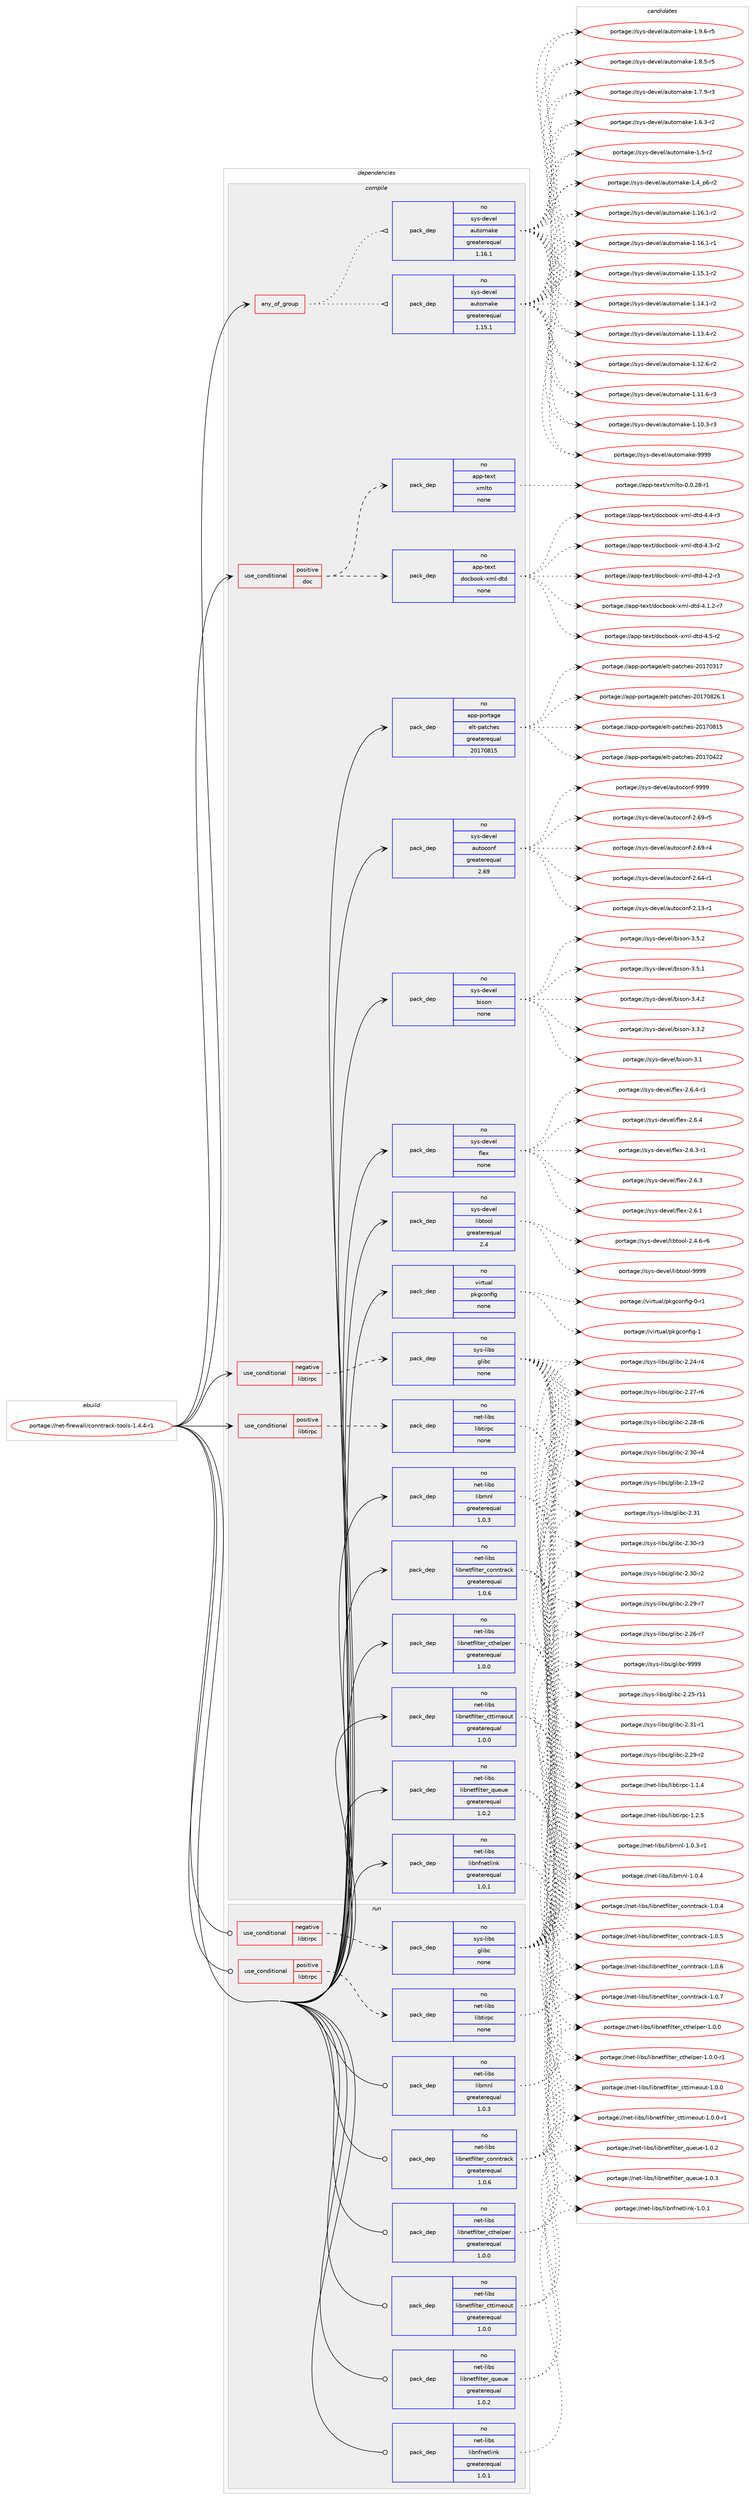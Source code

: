digraph prolog {

# *************
# Graph options
# *************

newrank=true;
concentrate=true;
compound=true;
graph [rankdir=LR,fontname=Helvetica,fontsize=10,ranksep=1.5];#, ranksep=2.5, nodesep=0.2];
edge  [arrowhead=vee];
node  [fontname=Helvetica,fontsize=10];

# **********
# The ebuild
# **********

subgraph cluster_leftcol {
color=gray;
rank=same;
label=<<i>ebuild</i>>;
id [label="portage://net-firewall/conntrack-tools-1.4.4-r1", color=red, width=4, href="../net-firewall/conntrack-tools-1.4.4-r1.svg"];
}

# ****************
# The dependencies
# ****************

subgraph cluster_midcol {
color=gray;
label=<<i>dependencies</i>>;
subgraph cluster_compile {
fillcolor="#eeeeee";
style=filled;
label=<<i>compile</i>>;
subgraph any2277 {
dependency146253 [label=<<TABLE BORDER="0" CELLBORDER="1" CELLSPACING="0" CELLPADDING="4"><TR><TD CELLPADDING="10">any_of_group</TD></TR></TABLE>>, shape=none, color=red];subgraph pack111694 {
dependency146254 [label=<<TABLE BORDER="0" CELLBORDER="1" CELLSPACING="0" CELLPADDING="4" WIDTH="220"><TR><TD ROWSPAN="6" CELLPADDING="30">pack_dep</TD></TR><TR><TD WIDTH="110">no</TD></TR><TR><TD>sys-devel</TD></TR><TR><TD>automake</TD></TR><TR><TD>greaterequal</TD></TR><TR><TD>1.16.1</TD></TR></TABLE>>, shape=none, color=blue];
}
dependency146253:e -> dependency146254:w [weight=20,style="dotted",arrowhead="oinv"];
subgraph pack111695 {
dependency146255 [label=<<TABLE BORDER="0" CELLBORDER="1" CELLSPACING="0" CELLPADDING="4" WIDTH="220"><TR><TD ROWSPAN="6" CELLPADDING="30">pack_dep</TD></TR><TR><TD WIDTH="110">no</TD></TR><TR><TD>sys-devel</TD></TR><TR><TD>automake</TD></TR><TR><TD>greaterequal</TD></TR><TR><TD>1.15.1</TD></TR></TABLE>>, shape=none, color=blue];
}
dependency146253:e -> dependency146255:w [weight=20,style="dotted",arrowhead="oinv"];
}
id:e -> dependency146253:w [weight=20,style="solid",arrowhead="vee"];
subgraph cond32130 {
dependency146256 [label=<<TABLE BORDER="0" CELLBORDER="1" CELLSPACING="0" CELLPADDING="4"><TR><TD ROWSPAN="3" CELLPADDING="10">use_conditional</TD></TR><TR><TD>negative</TD></TR><TR><TD>libtirpc</TD></TR></TABLE>>, shape=none, color=red];
subgraph pack111696 {
dependency146257 [label=<<TABLE BORDER="0" CELLBORDER="1" CELLSPACING="0" CELLPADDING="4" WIDTH="220"><TR><TD ROWSPAN="6" CELLPADDING="30">pack_dep</TD></TR><TR><TD WIDTH="110">no</TD></TR><TR><TD>sys-libs</TD></TR><TR><TD>glibc</TD></TR><TR><TD>none</TD></TR><TR><TD></TD></TR></TABLE>>, shape=none, color=blue];
}
dependency146256:e -> dependency146257:w [weight=20,style="dashed",arrowhead="vee"];
}
id:e -> dependency146256:w [weight=20,style="solid",arrowhead="vee"];
subgraph cond32131 {
dependency146258 [label=<<TABLE BORDER="0" CELLBORDER="1" CELLSPACING="0" CELLPADDING="4"><TR><TD ROWSPAN="3" CELLPADDING="10">use_conditional</TD></TR><TR><TD>positive</TD></TR><TR><TD>doc</TD></TR></TABLE>>, shape=none, color=red];
subgraph pack111697 {
dependency146259 [label=<<TABLE BORDER="0" CELLBORDER="1" CELLSPACING="0" CELLPADDING="4" WIDTH="220"><TR><TD ROWSPAN="6" CELLPADDING="30">pack_dep</TD></TR><TR><TD WIDTH="110">no</TD></TR><TR><TD>app-text</TD></TR><TR><TD>docbook-xml-dtd</TD></TR><TR><TD>none</TD></TR><TR><TD></TD></TR></TABLE>>, shape=none, color=blue];
}
dependency146258:e -> dependency146259:w [weight=20,style="dashed",arrowhead="vee"];
subgraph pack111698 {
dependency146260 [label=<<TABLE BORDER="0" CELLBORDER="1" CELLSPACING="0" CELLPADDING="4" WIDTH="220"><TR><TD ROWSPAN="6" CELLPADDING="30">pack_dep</TD></TR><TR><TD WIDTH="110">no</TD></TR><TR><TD>app-text</TD></TR><TR><TD>xmlto</TD></TR><TR><TD>none</TD></TR><TR><TD></TD></TR></TABLE>>, shape=none, color=blue];
}
dependency146258:e -> dependency146260:w [weight=20,style="dashed",arrowhead="vee"];
}
id:e -> dependency146258:w [weight=20,style="solid",arrowhead="vee"];
subgraph cond32132 {
dependency146261 [label=<<TABLE BORDER="0" CELLBORDER="1" CELLSPACING="0" CELLPADDING="4"><TR><TD ROWSPAN="3" CELLPADDING="10">use_conditional</TD></TR><TR><TD>positive</TD></TR><TR><TD>libtirpc</TD></TR></TABLE>>, shape=none, color=red];
subgraph pack111699 {
dependency146262 [label=<<TABLE BORDER="0" CELLBORDER="1" CELLSPACING="0" CELLPADDING="4" WIDTH="220"><TR><TD ROWSPAN="6" CELLPADDING="30">pack_dep</TD></TR><TR><TD WIDTH="110">no</TD></TR><TR><TD>net-libs</TD></TR><TR><TD>libtirpc</TD></TR><TR><TD>none</TD></TR><TR><TD></TD></TR></TABLE>>, shape=none, color=blue];
}
dependency146261:e -> dependency146262:w [weight=20,style="dashed",arrowhead="vee"];
}
id:e -> dependency146261:w [weight=20,style="solid",arrowhead="vee"];
subgraph pack111700 {
dependency146263 [label=<<TABLE BORDER="0" CELLBORDER="1" CELLSPACING="0" CELLPADDING="4" WIDTH="220"><TR><TD ROWSPAN="6" CELLPADDING="30">pack_dep</TD></TR><TR><TD WIDTH="110">no</TD></TR><TR><TD>app-portage</TD></TR><TR><TD>elt-patches</TD></TR><TR><TD>greaterequal</TD></TR><TR><TD>20170815</TD></TR></TABLE>>, shape=none, color=blue];
}
id:e -> dependency146263:w [weight=20,style="solid",arrowhead="vee"];
subgraph pack111701 {
dependency146264 [label=<<TABLE BORDER="0" CELLBORDER="1" CELLSPACING="0" CELLPADDING="4" WIDTH="220"><TR><TD ROWSPAN="6" CELLPADDING="30">pack_dep</TD></TR><TR><TD WIDTH="110">no</TD></TR><TR><TD>net-libs</TD></TR><TR><TD>libmnl</TD></TR><TR><TD>greaterequal</TD></TR><TR><TD>1.0.3</TD></TR></TABLE>>, shape=none, color=blue];
}
id:e -> dependency146264:w [weight=20,style="solid",arrowhead="vee"];
subgraph pack111702 {
dependency146265 [label=<<TABLE BORDER="0" CELLBORDER="1" CELLSPACING="0" CELLPADDING="4" WIDTH="220"><TR><TD ROWSPAN="6" CELLPADDING="30">pack_dep</TD></TR><TR><TD WIDTH="110">no</TD></TR><TR><TD>net-libs</TD></TR><TR><TD>libnetfilter_conntrack</TD></TR><TR><TD>greaterequal</TD></TR><TR><TD>1.0.6</TD></TR></TABLE>>, shape=none, color=blue];
}
id:e -> dependency146265:w [weight=20,style="solid",arrowhead="vee"];
subgraph pack111703 {
dependency146266 [label=<<TABLE BORDER="0" CELLBORDER="1" CELLSPACING="0" CELLPADDING="4" WIDTH="220"><TR><TD ROWSPAN="6" CELLPADDING="30">pack_dep</TD></TR><TR><TD WIDTH="110">no</TD></TR><TR><TD>net-libs</TD></TR><TR><TD>libnetfilter_cthelper</TD></TR><TR><TD>greaterequal</TD></TR><TR><TD>1.0.0</TD></TR></TABLE>>, shape=none, color=blue];
}
id:e -> dependency146266:w [weight=20,style="solid",arrowhead="vee"];
subgraph pack111704 {
dependency146267 [label=<<TABLE BORDER="0" CELLBORDER="1" CELLSPACING="0" CELLPADDING="4" WIDTH="220"><TR><TD ROWSPAN="6" CELLPADDING="30">pack_dep</TD></TR><TR><TD WIDTH="110">no</TD></TR><TR><TD>net-libs</TD></TR><TR><TD>libnetfilter_cttimeout</TD></TR><TR><TD>greaterequal</TD></TR><TR><TD>1.0.0</TD></TR></TABLE>>, shape=none, color=blue];
}
id:e -> dependency146267:w [weight=20,style="solid",arrowhead="vee"];
subgraph pack111705 {
dependency146268 [label=<<TABLE BORDER="0" CELLBORDER="1" CELLSPACING="0" CELLPADDING="4" WIDTH="220"><TR><TD ROWSPAN="6" CELLPADDING="30">pack_dep</TD></TR><TR><TD WIDTH="110">no</TD></TR><TR><TD>net-libs</TD></TR><TR><TD>libnetfilter_queue</TD></TR><TR><TD>greaterequal</TD></TR><TR><TD>1.0.2</TD></TR></TABLE>>, shape=none, color=blue];
}
id:e -> dependency146268:w [weight=20,style="solid",arrowhead="vee"];
subgraph pack111706 {
dependency146269 [label=<<TABLE BORDER="0" CELLBORDER="1" CELLSPACING="0" CELLPADDING="4" WIDTH="220"><TR><TD ROWSPAN="6" CELLPADDING="30">pack_dep</TD></TR><TR><TD WIDTH="110">no</TD></TR><TR><TD>net-libs</TD></TR><TR><TD>libnfnetlink</TD></TR><TR><TD>greaterequal</TD></TR><TR><TD>1.0.1</TD></TR></TABLE>>, shape=none, color=blue];
}
id:e -> dependency146269:w [weight=20,style="solid",arrowhead="vee"];
subgraph pack111707 {
dependency146270 [label=<<TABLE BORDER="0" CELLBORDER="1" CELLSPACING="0" CELLPADDING="4" WIDTH="220"><TR><TD ROWSPAN="6" CELLPADDING="30">pack_dep</TD></TR><TR><TD WIDTH="110">no</TD></TR><TR><TD>sys-devel</TD></TR><TR><TD>autoconf</TD></TR><TR><TD>greaterequal</TD></TR><TR><TD>2.69</TD></TR></TABLE>>, shape=none, color=blue];
}
id:e -> dependency146270:w [weight=20,style="solid",arrowhead="vee"];
subgraph pack111708 {
dependency146271 [label=<<TABLE BORDER="0" CELLBORDER="1" CELLSPACING="0" CELLPADDING="4" WIDTH="220"><TR><TD ROWSPAN="6" CELLPADDING="30">pack_dep</TD></TR><TR><TD WIDTH="110">no</TD></TR><TR><TD>sys-devel</TD></TR><TR><TD>bison</TD></TR><TR><TD>none</TD></TR><TR><TD></TD></TR></TABLE>>, shape=none, color=blue];
}
id:e -> dependency146271:w [weight=20,style="solid",arrowhead="vee"];
subgraph pack111709 {
dependency146272 [label=<<TABLE BORDER="0" CELLBORDER="1" CELLSPACING="0" CELLPADDING="4" WIDTH="220"><TR><TD ROWSPAN="6" CELLPADDING="30">pack_dep</TD></TR><TR><TD WIDTH="110">no</TD></TR><TR><TD>sys-devel</TD></TR><TR><TD>flex</TD></TR><TR><TD>none</TD></TR><TR><TD></TD></TR></TABLE>>, shape=none, color=blue];
}
id:e -> dependency146272:w [weight=20,style="solid",arrowhead="vee"];
subgraph pack111710 {
dependency146273 [label=<<TABLE BORDER="0" CELLBORDER="1" CELLSPACING="0" CELLPADDING="4" WIDTH="220"><TR><TD ROWSPAN="6" CELLPADDING="30">pack_dep</TD></TR><TR><TD WIDTH="110">no</TD></TR><TR><TD>sys-devel</TD></TR><TR><TD>libtool</TD></TR><TR><TD>greaterequal</TD></TR><TR><TD>2.4</TD></TR></TABLE>>, shape=none, color=blue];
}
id:e -> dependency146273:w [weight=20,style="solid",arrowhead="vee"];
subgraph pack111711 {
dependency146274 [label=<<TABLE BORDER="0" CELLBORDER="1" CELLSPACING="0" CELLPADDING="4" WIDTH="220"><TR><TD ROWSPAN="6" CELLPADDING="30">pack_dep</TD></TR><TR><TD WIDTH="110">no</TD></TR><TR><TD>virtual</TD></TR><TR><TD>pkgconfig</TD></TR><TR><TD>none</TD></TR><TR><TD></TD></TR></TABLE>>, shape=none, color=blue];
}
id:e -> dependency146274:w [weight=20,style="solid",arrowhead="vee"];
}
subgraph cluster_compileandrun {
fillcolor="#eeeeee";
style=filled;
label=<<i>compile and run</i>>;
}
subgraph cluster_run {
fillcolor="#eeeeee";
style=filled;
label=<<i>run</i>>;
subgraph cond32133 {
dependency146275 [label=<<TABLE BORDER="0" CELLBORDER="1" CELLSPACING="0" CELLPADDING="4"><TR><TD ROWSPAN="3" CELLPADDING="10">use_conditional</TD></TR><TR><TD>negative</TD></TR><TR><TD>libtirpc</TD></TR></TABLE>>, shape=none, color=red];
subgraph pack111712 {
dependency146276 [label=<<TABLE BORDER="0" CELLBORDER="1" CELLSPACING="0" CELLPADDING="4" WIDTH="220"><TR><TD ROWSPAN="6" CELLPADDING="30">pack_dep</TD></TR><TR><TD WIDTH="110">no</TD></TR><TR><TD>sys-libs</TD></TR><TR><TD>glibc</TD></TR><TR><TD>none</TD></TR><TR><TD></TD></TR></TABLE>>, shape=none, color=blue];
}
dependency146275:e -> dependency146276:w [weight=20,style="dashed",arrowhead="vee"];
}
id:e -> dependency146275:w [weight=20,style="solid",arrowhead="odot"];
subgraph cond32134 {
dependency146277 [label=<<TABLE BORDER="0" CELLBORDER="1" CELLSPACING="0" CELLPADDING="4"><TR><TD ROWSPAN="3" CELLPADDING="10">use_conditional</TD></TR><TR><TD>positive</TD></TR><TR><TD>libtirpc</TD></TR></TABLE>>, shape=none, color=red];
subgraph pack111713 {
dependency146278 [label=<<TABLE BORDER="0" CELLBORDER="1" CELLSPACING="0" CELLPADDING="4" WIDTH="220"><TR><TD ROWSPAN="6" CELLPADDING="30">pack_dep</TD></TR><TR><TD WIDTH="110">no</TD></TR><TR><TD>net-libs</TD></TR><TR><TD>libtirpc</TD></TR><TR><TD>none</TD></TR><TR><TD></TD></TR></TABLE>>, shape=none, color=blue];
}
dependency146277:e -> dependency146278:w [weight=20,style="dashed",arrowhead="vee"];
}
id:e -> dependency146277:w [weight=20,style="solid",arrowhead="odot"];
subgraph pack111714 {
dependency146279 [label=<<TABLE BORDER="0" CELLBORDER="1" CELLSPACING="0" CELLPADDING="4" WIDTH="220"><TR><TD ROWSPAN="6" CELLPADDING="30">pack_dep</TD></TR><TR><TD WIDTH="110">no</TD></TR><TR><TD>net-libs</TD></TR><TR><TD>libmnl</TD></TR><TR><TD>greaterequal</TD></TR><TR><TD>1.0.3</TD></TR></TABLE>>, shape=none, color=blue];
}
id:e -> dependency146279:w [weight=20,style="solid",arrowhead="odot"];
subgraph pack111715 {
dependency146280 [label=<<TABLE BORDER="0" CELLBORDER="1" CELLSPACING="0" CELLPADDING="4" WIDTH="220"><TR><TD ROWSPAN="6" CELLPADDING="30">pack_dep</TD></TR><TR><TD WIDTH="110">no</TD></TR><TR><TD>net-libs</TD></TR><TR><TD>libnetfilter_conntrack</TD></TR><TR><TD>greaterequal</TD></TR><TR><TD>1.0.6</TD></TR></TABLE>>, shape=none, color=blue];
}
id:e -> dependency146280:w [weight=20,style="solid",arrowhead="odot"];
subgraph pack111716 {
dependency146281 [label=<<TABLE BORDER="0" CELLBORDER="1" CELLSPACING="0" CELLPADDING="4" WIDTH="220"><TR><TD ROWSPAN="6" CELLPADDING="30">pack_dep</TD></TR><TR><TD WIDTH="110">no</TD></TR><TR><TD>net-libs</TD></TR><TR><TD>libnetfilter_cthelper</TD></TR><TR><TD>greaterequal</TD></TR><TR><TD>1.0.0</TD></TR></TABLE>>, shape=none, color=blue];
}
id:e -> dependency146281:w [weight=20,style="solid",arrowhead="odot"];
subgraph pack111717 {
dependency146282 [label=<<TABLE BORDER="0" CELLBORDER="1" CELLSPACING="0" CELLPADDING="4" WIDTH="220"><TR><TD ROWSPAN="6" CELLPADDING="30">pack_dep</TD></TR><TR><TD WIDTH="110">no</TD></TR><TR><TD>net-libs</TD></TR><TR><TD>libnetfilter_cttimeout</TD></TR><TR><TD>greaterequal</TD></TR><TR><TD>1.0.0</TD></TR></TABLE>>, shape=none, color=blue];
}
id:e -> dependency146282:w [weight=20,style="solid",arrowhead="odot"];
subgraph pack111718 {
dependency146283 [label=<<TABLE BORDER="0" CELLBORDER="1" CELLSPACING="0" CELLPADDING="4" WIDTH="220"><TR><TD ROWSPAN="6" CELLPADDING="30">pack_dep</TD></TR><TR><TD WIDTH="110">no</TD></TR><TR><TD>net-libs</TD></TR><TR><TD>libnetfilter_queue</TD></TR><TR><TD>greaterequal</TD></TR><TR><TD>1.0.2</TD></TR></TABLE>>, shape=none, color=blue];
}
id:e -> dependency146283:w [weight=20,style="solid",arrowhead="odot"];
subgraph pack111719 {
dependency146284 [label=<<TABLE BORDER="0" CELLBORDER="1" CELLSPACING="0" CELLPADDING="4" WIDTH="220"><TR><TD ROWSPAN="6" CELLPADDING="30">pack_dep</TD></TR><TR><TD WIDTH="110">no</TD></TR><TR><TD>net-libs</TD></TR><TR><TD>libnfnetlink</TD></TR><TR><TD>greaterequal</TD></TR><TR><TD>1.0.1</TD></TR></TABLE>>, shape=none, color=blue];
}
id:e -> dependency146284:w [weight=20,style="solid",arrowhead="odot"];
}
}

# **************
# The candidates
# **************

subgraph cluster_choices {
rank=same;
color=gray;
label=<<i>candidates</i>>;

subgraph choice111694 {
color=black;
nodesep=1;
choice115121115451001011181011084797117116111109971071014557575757 [label="portage://sys-devel/automake-9999", color=red, width=4,href="../sys-devel/automake-9999.svg"];
choice115121115451001011181011084797117116111109971071014549465746544511453 [label="portage://sys-devel/automake-1.9.6-r5", color=red, width=4,href="../sys-devel/automake-1.9.6-r5.svg"];
choice115121115451001011181011084797117116111109971071014549465646534511453 [label="portage://sys-devel/automake-1.8.5-r5", color=red, width=4,href="../sys-devel/automake-1.8.5-r5.svg"];
choice115121115451001011181011084797117116111109971071014549465546574511451 [label="portage://sys-devel/automake-1.7.9-r3", color=red, width=4,href="../sys-devel/automake-1.7.9-r3.svg"];
choice115121115451001011181011084797117116111109971071014549465446514511450 [label="portage://sys-devel/automake-1.6.3-r2", color=red, width=4,href="../sys-devel/automake-1.6.3-r2.svg"];
choice11512111545100101118101108479711711611110997107101454946534511450 [label="portage://sys-devel/automake-1.5-r2", color=red, width=4,href="../sys-devel/automake-1.5-r2.svg"];
choice115121115451001011181011084797117116111109971071014549465295112544511450 [label="portage://sys-devel/automake-1.4_p6-r2", color=red, width=4,href="../sys-devel/automake-1.4_p6-r2.svg"];
choice11512111545100101118101108479711711611110997107101454946495446494511450 [label="portage://sys-devel/automake-1.16.1-r2", color=red, width=4,href="../sys-devel/automake-1.16.1-r2.svg"];
choice11512111545100101118101108479711711611110997107101454946495446494511449 [label="portage://sys-devel/automake-1.16.1-r1", color=red, width=4,href="../sys-devel/automake-1.16.1-r1.svg"];
choice11512111545100101118101108479711711611110997107101454946495346494511450 [label="portage://sys-devel/automake-1.15.1-r2", color=red, width=4,href="../sys-devel/automake-1.15.1-r2.svg"];
choice11512111545100101118101108479711711611110997107101454946495246494511450 [label="portage://sys-devel/automake-1.14.1-r2", color=red, width=4,href="../sys-devel/automake-1.14.1-r2.svg"];
choice11512111545100101118101108479711711611110997107101454946495146524511450 [label="portage://sys-devel/automake-1.13.4-r2", color=red, width=4,href="../sys-devel/automake-1.13.4-r2.svg"];
choice11512111545100101118101108479711711611110997107101454946495046544511450 [label="portage://sys-devel/automake-1.12.6-r2", color=red, width=4,href="../sys-devel/automake-1.12.6-r2.svg"];
choice11512111545100101118101108479711711611110997107101454946494946544511451 [label="portage://sys-devel/automake-1.11.6-r3", color=red, width=4,href="../sys-devel/automake-1.11.6-r3.svg"];
choice11512111545100101118101108479711711611110997107101454946494846514511451 [label="portage://sys-devel/automake-1.10.3-r3", color=red, width=4,href="../sys-devel/automake-1.10.3-r3.svg"];
dependency146254:e -> choice115121115451001011181011084797117116111109971071014557575757:w [style=dotted,weight="100"];
dependency146254:e -> choice115121115451001011181011084797117116111109971071014549465746544511453:w [style=dotted,weight="100"];
dependency146254:e -> choice115121115451001011181011084797117116111109971071014549465646534511453:w [style=dotted,weight="100"];
dependency146254:e -> choice115121115451001011181011084797117116111109971071014549465546574511451:w [style=dotted,weight="100"];
dependency146254:e -> choice115121115451001011181011084797117116111109971071014549465446514511450:w [style=dotted,weight="100"];
dependency146254:e -> choice11512111545100101118101108479711711611110997107101454946534511450:w [style=dotted,weight="100"];
dependency146254:e -> choice115121115451001011181011084797117116111109971071014549465295112544511450:w [style=dotted,weight="100"];
dependency146254:e -> choice11512111545100101118101108479711711611110997107101454946495446494511450:w [style=dotted,weight="100"];
dependency146254:e -> choice11512111545100101118101108479711711611110997107101454946495446494511449:w [style=dotted,weight="100"];
dependency146254:e -> choice11512111545100101118101108479711711611110997107101454946495346494511450:w [style=dotted,weight="100"];
dependency146254:e -> choice11512111545100101118101108479711711611110997107101454946495246494511450:w [style=dotted,weight="100"];
dependency146254:e -> choice11512111545100101118101108479711711611110997107101454946495146524511450:w [style=dotted,weight="100"];
dependency146254:e -> choice11512111545100101118101108479711711611110997107101454946495046544511450:w [style=dotted,weight="100"];
dependency146254:e -> choice11512111545100101118101108479711711611110997107101454946494946544511451:w [style=dotted,weight="100"];
dependency146254:e -> choice11512111545100101118101108479711711611110997107101454946494846514511451:w [style=dotted,weight="100"];
}
subgraph choice111695 {
color=black;
nodesep=1;
choice115121115451001011181011084797117116111109971071014557575757 [label="portage://sys-devel/automake-9999", color=red, width=4,href="../sys-devel/automake-9999.svg"];
choice115121115451001011181011084797117116111109971071014549465746544511453 [label="portage://sys-devel/automake-1.9.6-r5", color=red, width=4,href="../sys-devel/automake-1.9.6-r5.svg"];
choice115121115451001011181011084797117116111109971071014549465646534511453 [label="portage://sys-devel/automake-1.8.5-r5", color=red, width=4,href="../sys-devel/automake-1.8.5-r5.svg"];
choice115121115451001011181011084797117116111109971071014549465546574511451 [label="portage://sys-devel/automake-1.7.9-r3", color=red, width=4,href="../sys-devel/automake-1.7.9-r3.svg"];
choice115121115451001011181011084797117116111109971071014549465446514511450 [label="portage://sys-devel/automake-1.6.3-r2", color=red, width=4,href="../sys-devel/automake-1.6.3-r2.svg"];
choice11512111545100101118101108479711711611110997107101454946534511450 [label="portage://sys-devel/automake-1.5-r2", color=red, width=4,href="../sys-devel/automake-1.5-r2.svg"];
choice115121115451001011181011084797117116111109971071014549465295112544511450 [label="portage://sys-devel/automake-1.4_p6-r2", color=red, width=4,href="../sys-devel/automake-1.4_p6-r2.svg"];
choice11512111545100101118101108479711711611110997107101454946495446494511450 [label="portage://sys-devel/automake-1.16.1-r2", color=red, width=4,href="../sys-devel/automake-1.16.1-r2.svg"];
choice11512111545100101118101108479711711611110997107101454946495446494511449 [label="portage://sys-devel/automake-1.16.1-r1", color=red, width=4,href="../sys-devel/automake-1.16.1-r1.svg"];
choice11512111545100101118101108479711711611110997107101454946495346494511450 [label="portage://sys-devel/automake-1.15.1-r2", color=red, width=4,href="../sys-devel/automake-1.15.1-r2.svg"];
choice11512111545100101118101108479711711611110997107101454946495246494511450 [label="portage://sys-devel/automake-1.14.1-r2", color=red, width=4,href="../sys-devel/automake-1.14.1-r2.svg"];
choice11512111545100101118101108479711711611110997107101454946495146524511450 [label="portage://sys-devel/automake-1.13.4-r2", color=red, width=4,href="../sys-devel/automake-1.13.4-r2.svg"];
choice11512111545100101118101108479711711611110997107101454946495046544511450 [label="portage://sys-devel/automake-1.12.6-r2", color=red, width=4,href="../sys-devel/automake-1.12.6-r2.svg"];
choice11512111545100101118101108479711711611110997107101454946494946544511451 [label="portage://sys-devel/automake-1.11.6-r3", color=red, width=4,href="../sys-devel/automake-1.11.6-r3.svg"];
choice11512111545100101118101108479711711611110997107101454946494846514511451 [label="portage://sys-devel/automake-1.10.3-r3", color=red, width=4,href="../sys-devel/automake-1.10.3-r3.svg"];
dependency146255:e -> choice115121115451001011181011084797117116111109971071014557575757:w [style=dotted,weight="100"];
dependency146255:e -> choice115121115451001011181011084797117116111109971071014549465746544511453:w [style=dotted,weight="100"];
dependency146255:e -> choice115121115451001011181011084797117116111109971071014549465646534511453:w [style=dotted,weight="100"];
dependency146255:e -> choice115121115451001011181011084797117116111109971071014549465546574511451:w [style=dotted,weight="100"];
dependency146255:e -> choice115121115451001011181011084797117116111109971071014549465446514511450:w [style=dotted,weight="100"];
dependency146255:e -> choice11512111545100101118101108479711711611110997107101454946534511450:w [style=dotted,weight="100"];
dependency146255:e -> choice115121115451001011181011084797117116111109971071014549465295112544511450:w [style=dotted,weight="100"];
dependency146255:e -> choice11512111545100101118101108479711711611110997107101454946495446494511450:w [style=dotted,weight="100"];
dependency146255:e -> choice11512111545100101118101108479711711611110997107101454946495446494511449:w [style=dotted,weight="100"];
dependency146255:e -> choice11512111545100101118101108479711711611110997107101454946495346494511450:w [style=dotted,weight="100"];
dependency146255:e -> choice11512111545100101118101108479711711611110997107101454946495246494511450:w [style=dotted,weight="100"];
dependency146255:e -> choice11512111545100101118101108479711711611110997107101454946495146524511450:w [style=dotted,weight="100"];
dependency146255:e -> choice11512111545100101118101108479711711611110997107101454946495046544511450:w [style=dotted,weight="100"];
dependency146255:e -> choice11512111545100101118101108479711711611110997107101454946494946544511451:w [style=dotted,weight="100"];
dependency146255:e -> choice11512111545100101118101108479711711611110997107101454946494846514511451:w [style=dotted,weight="100"];
}
subgraph choice111696 {
color=black;
nodesep=1;
choice11512111545108105981154710310810598994557575757 [label="portage://sys-libs/glibc-9999", color=red, width=4,href="../sys-libs/glibc-9999.svg"];
choice115121115451081059811547103108105989945504651494511449 [label="portage://sys-libs/glibc-2.31-r1", color=red, width=4,href="../sys-libs/glibc-2.31-r1.svg"];
choice11512111545108105981154710310810598994550465149 [label="portage://sys-libs/glibc-2.31", color=red, width=4,href="../sys-libs/glibc-2.31.svg"];
choice115121115451081059811547103108105989945504651484511452 [label="portage://sys-libs/glibc-2.30-r4", color=red, width=4,href="../sys-libs/glibc-2.30-r4.svg"];
choice115121115451081059811547103108105989945504651484511451 [label="portage://sys-libs/glibc-2.30-r3", color=red, width=4,href="../sys-libs/glibc-2.30-r3.svg"];
choice115121115451081059811547103108105989945504651484511450 [label="portage://sys-libs/glibc-2.30-r2", color=red, width=4,href="../sys-libs/glibc-2.30-r2.svg"];
choice115121115451081059811547103108105989945504650574511455 [label="portage://sys-libs/glibc-2.29-r7", color=red, width=4,href="../sys-libs/glibc-2.29-r7.svg"];
choice115121115451081059811547103108105989945504650574511450 [label="portage://sys-libs/glibc-2.29-r2", color=red, width=4,href="../sys-libs/glibc-2.29-r2.svg"];
choice115121115451081059811547103108105989945504650564511454 [label="portage://sys-libs/glibc-2.28-r6", color=red, width=4,href="../sys-libs/glibc-2.28-r6.svg"];
choice115121115451081059811547103108105989945504650554511454 [label="portage://sys-libs/glibc-2.27-r6", color=red, width=4,href="../sys-libs/glibc-2.27-r6.svg"];
choice115121115451081059811547103108105989945504650544511455 [label="portage://sys-libs/glibc-2.26-r7", color=red, width=4,href="../sys-libs/glibc-2.26-r7.svg"];
choice11512111545108105981154710310810598994550465053451144949 [label="portage://sys-libs/glibc-2.25-r11", color=red, width=4,href="../sys-libs/glibc-2.25-r11.svg"];
choice115121115451081059811547103108105989945504650524511452 [label="portage://sys-libs/glibc-2.24-r4", color=red, width=4,href="../sys-libs/glibc-2.24-r4.svg"];
choice115121115451081059811547103108105989945504649574511450 [label="portage://sys-libs/glibc-2.19-r2", color=red, width=4,href="../sys-libs/glibc-2.19-r2.svg"];
dependency146257:e -> choice11512111545108105981154710310810598994557575757:w [style=dotted,weight="100"];
dependency146257:e -> choice115121115451081059811547103108105989945504651494511449:w [style=dotted,weight="100"];
dependency146257:e -> choice11512111545108105981154710310810598994550465149:w [style=dotted,weight="100"];
dependency146257:e -> choice115121115451081059811547103108105989945504651484511452:w [style=dotted,weight="100"];
dependency146257:e -> choice115121115451081059811547103108105989945504651484511451:w [style=dotted,weight="100"];
dependency146257:e -> choice115121115451081059811547103108105989945504651484511450:w [style=dotted,weight="100"];
dependency146257:e -> choice115121115451081059811547103108105989945504650574511455:w [style=dotted,weight="100"];
dependency146257:e -> choice115121115451081059811547103108105989945504650574511450:w [style=dotted,weight="100"];
dependency146257:e -> choice115121115451081059811547103108105989945504650564511454:w [style=dotted,weight="100"];
dependency146257:e -> choice115121115451081059811547103108105989945504650554511454:w [style=dotted,weight="100"];
dependency146257:e -> choice115121115451081059811547103108105989945504650544511455:w [style=dotted,weight="100"];
dependency146257:e -> choice11512111545108105981154710310810598994550465053451144949:w [style=dotted,weight="100"];
dependency146257:e -> choice115121115451081059811547103108105989945504650524511452:w [style=dotted,weight="100"];
dependency146257:e -> choice115121115451081059811547103108105989945504649574511450:w [style=dotted,weight="100"];
}
subgraph choice111697 {
color=black;
nodesep=1;
choice97112112451161011201164710011199981111111074512010910845100116100455246534511450 [label="portage://app-text/docbook-xml-dtd-4.5-r2", color=red, width=4,href="../app-text/docbook-xml-dtd-4.5-r2.svg"];
choice97112112451161011201164710011199981111111074512010910845100116100455246524511451 [label="portage://app-text/docbook-xml-dtd-4.4-r3", color=red, width=4,href="../app-text/docbook-xml-dtd-4.4-r3.svg"];
choice97112112451161011201164710011199981111111074512010910845100116100455246514511450 [label="portage://app-text/docbook-xml-dtd-4.3-r2", color=red, width=4,href="../app-text/docbook-xml-dtd-4.3-r2.svg"];
choice97112112451161011201164710011199981111111074512010910845100116100455246504511451 [label="portage://app-text/docbook-xml-dtd-4.2-r3", color=red, width=4,href="../app-text/docbook-xml-dtd-4.2-r3.svg"];
choice971121124511610112011647100111999811111110745120109108451001161004552464946504511455 [label="portage://app-text/docbook-xml-dtd-4.1.2-r7", color=red, width=4,href="../app-text/docbook-xml-dtd-4.1.2-r7.svg"];
dependency146259:e -> choice97112112451161011201164710011199981111111074512010910845100116100455246534511450:w [style=dotted,weight="100"];
dependency146259:e -> choice97112112451161011201164710011199981111111074512010910845100116100455246524511451:w [style=dotted,weight="100"];
dependency146259:e -> choice97112112451161011201164710011199981111111074512010910845100116100455246514511450:w [style=dotted,weight="100"];
dependency146259:e -> choice97112112451161011201164710011199981111111074512010910845100116100455246504511451:w [style=dotted,weight="100"];
dependency146259:e -> choice971121124511610112011647100111999811111110745120109108451001161004552464946504511455:w [style=dotted,weight="100"];
}
subgraph choice111698 {
color=black;
nodesep=1;
choice971121124511610112011647120109108116111454846484650564511449 [label="portage://app-text/xmlto-0.0.28-r1", color=red, width=4,href="../app-text/xmlto-0.0.28-r1.svg"];
dependency146260:e -> choice971121124511610112011647120109108116111454846484650564511449:w [style=dotted,weight="100"];
}
subgraph choice111699 {
color=black;
nodesep=1;
choice1101011164510810598115471081059811610511411299454946504653 [label="portage://net-libs/libtirpc-1.2.5", color=red, width=4,href="../net-libs/libtirpc-1.2.5.svg"];
choice1101011164510810598115471081059811610511411299454946494652 [label="portage://net-libs/libtirpc-1.1.4", color=red, width=4,href="../net-libs/libtirpc-1.1.4.svg"];
dependency146262:e -> choice1101011164510810598115471081059811610511411299454946504653:w [style=dotted,weight="100"];
dependency146262:e -> choice1101011164510810598115471081059811610511411299454946494652:w [style=dotted,weight="100"];
}
subgraph choice111700 {
color=black;
nodesep=1;
choice971121124511211111411697103101471011081164511297116991041011154550484955485650544649 [label="portage://app-portage/elt-patches-20170826.1", color=red, width=4,href="../app-portage/elt-patches-20170826.1.svg"];
choice97112112451121111141169710310147101108116451129711699104101115455048495548564953 [label="portage://app-portage/elt-patches-20170815", color=red, width=4,href="../app-portage/elt-patches-20170815.svg"];
choice97112112451121111141169710310147101108116451129711699104101115455048495548525050 [label="portage://app-portage/elt-patches-20170422", color=red, width=4,href="../app-portage/elt-patches-20170422.svg"];
choice97112112451121111141169710310147101108116451129711699104101115455048495548514955 [label="portage://app-portage/elt-patches-20170317", color=red, width=4,href="../app-portage/elt-patches-20170317.svg"];
dependency146263:e -> choice971121124511211111411697103101471011081164511297116991041011154550484955485650544649:w [style=dotted,weight="100"];
dependency146263:e -> choice97112112451121111141169710310147101108116451129711699104101115455048495548564953:w [style=dotted,weight="100"];
dependency146263:e -> choice97112112451121111141169710310147101108116451129711699104101115455048495548525050:w [style=dotted,weight="100"];
dependency146263:e -> choice97112112451121111141169710310147101108116451129711699104101115455048495548514955:w [style=dotted,weight="100"];
}
subgraph choice111701 {
color=black;
nodesep=1;
choice11010111645108105981154710810598109110108454946484652 [label="portage://net-libs/libmnl-1.0.4", color=red, width=4,href="../net-libs/libmnl-1.0.4.svg"];
choice110101116451081059811547108105981091101084549464846514511449 [label="portage://net-libs/libmnl-1.0.3-r1", color=red, width=4,href="../net-libs/libmnl-1.0.3-r1.svg"];
dependency146264:e -> choice11010111645108105981154710810598109110108454946484652:w [style=dotted,weight="100"];
dependency146264:e -> choice110101116451081059811547108105981091101084549464846514511449:w [style=dotted,weight="100"];
}
subgraph choice111702 {
color=black;
nodesep=1;
choice1101011164510810598115471081059811010111610210510811610111495991111101101161149799107454946484655 [label="portage://net-libs/libnetfilter_conntrack-1.0.7", color=red, width=4,href="../net-libs/libnetfilter_conntrack-1.0.7.svg"];
choice1101011164510810598115471081059811010111610210510811610111495991111101101161149799107454946484654 [label="portage://net-libs/libnetfilter_conntrack-1.0.6", color=red, width=4,href="../net-libs/libnetfilter_conntrack-1.0.6.svg"];
choice1101011164510810598115471081059811010111610210510811610111495991111101101161149799107454946484653 [label="portage://net-libs/libnetfilter_conntrack-1.0.5", color=red, width=4,href="../net-libs/libnetfilter_conntrack-1.0.5.svg"];
choice1101011164510810598115471081059811010111610210510811610111495991111101101161149799107454946484652 [label="portage://net-libs/libnetfilter_conntrack-1.0.4", color=red, width=4,href="../net-libs/libnetfilter_conntrack-1.0.4.svg"];
dependency146265:e -> choice1101011164510810598115471081059811010111610210510811610111495991111101101161149799107454946484655:w [style=dotted,weight="100"];
dependency146265:e -> choice1101011164510810598115471081059811010111610210510811610111495991111101101161149799107454946484654:w [style=dotted,weight="100"];
dependency146265:e -> choice1101011164510810598115471081059811010111610210510811610111495991111101101161149799107454946484653:w [style=dotted,weight="100"];
dependency146265:e -> choice1101011164510810598115471081059811010111610210510811610111495991111101101161149799107454946484652:w [style=dotted,weight="100"];
}
subgraph choice111703 {
color=black;
nodesep=1;
choice1101011164510810598115471081059811010111610210510811610111495991161041011081121011144549464846484511449 [label="portage://net-libs/libnetfilter_cthelper-1.0.0-r1", color=red, width=4,href="../net-libs/libnetfilter_cthelper-1.0.0-r1.svg"];
choice110101116451081059811547108105981101011161021051081161011149599116104101108112101114454946484648 [label="portage://net-libs/libnetfilter_cthelper-1.0.0", color=red, width=4,href="../net-libs/libnetfilter_cthelper-1.0.0.svg"];
dependency146266:e -> choice1101011164510810598115471081059811010111610210510811610111495991161041011081121011144549464846484511449:w [style=dotted,weight="100"];
dependency146266:e -> choice110101116451081059811547108105981101011161021051081161011149599116104101108112101114454946484648:w [style=dotted,weight="100"];
}
subgraph choice111704 {
color=black;
nodesep=1;
choice1101011164510810598115471081059811010111610210510811610111495991161161051091011111171164549464846484511449 [label="portage://net-libs/libnetfilter_cttimeout-1.0.0-r1", color=red, width=4,href="../net-libs/libnetfilter_cttimeout-1.0.0-r1.svg"];
choice110101116451081059811547108105981101011161021051081161011149599116116105109101111117116454946484648 [label="portage://net-libs/libnetfilter_cttimeout-1.0.0", color=red, width=4,href="../net-libs/libnetfilter_cttimeout-1.0.0.svg"];
dependency146267:e -> choice1101011164510810598115471081059811010111610210510811610111495991161161051091011111171164549464846484511449:w [style=dotted,weight="100"];
dependency146267:e -> choice110101116451081059811547108105981101011161021051081161011149599116116105109101111117116454946484648:w [style=dotted,weight="100"];
}
subgraph choice111705 {
color=black;
nodesep=1;
choice1101011164510810598115471081059811010111610210510811610111495113117101117101454946484651 [label="portage://net-libs/libnetfilter_queue-1.0.3", color=red, width=4,href="../net-libs/libnetfilter_queue-1.0.3.svg"];
choice1101011164510810598115471081059811010111610210510811610111495113117101117101454946484650 [label="portage://net-libs/libnetfilter_queue-1.0.2", color=red, width=4,href="../net-libs/libnetfilter_queue-1.0.2.svg"];
dependency146268:e -> choice1101011164510810598115471081059811010111610210510811610111495113117101117101454946484651:w [style=dotted,weight="100"];
dependency146268:e -> choice1101011164510810598115471081059811010111610210510811610111495113117101117101454946484650:w [style=dotted,weight="100"];
}
subgraph choice111706 {
color=black;
nodesep=1;
choice11010111645108105981154710810598110102110101116108105110107454946484649 [label="portage://net-libs/libnfnetlink-1.0.1", color=red, width=4,href="../net-libs/libnfnetlink-1.0.1.svg"];
dependency146269:e -> choice11010111645108105981154710810598110102110101116108105110107454946484649:w [style=dotted,weight="100"];
}
subgraph choice111707 {
color=black;
nodesep=1;
choice115121115451001011181011084797117116111991111101024557575757 [label="portage://sys-devel/autoconf-9999", color=red, width=4,href="../sys-devel/autoconf-9999.svg"];
choice1151211154510010111810110847971171161119911111010245504654574511453 [label="portage://sys-devel/autoconf-2.69-r5", color=red, width=4,href="../sys-devel/autoconf-2.69-r5.svg"];
choice1151211154510010111810110847971171161119911111010245504654574511452 [label="portage://sys-devel/autoconf-2.69-r4", color=red, width=4,href="../sys-devel/autoconf-2.69-r4.svg"];
choice1151211154510010111810110847971171161119911111010245504654524511449 [label="portage://sys-devel/autoconf-2.64-r1", color=red, width=4,href="../sys-devel/autoconf-2.64-r1.svg"];
choice1151211154510010111810110847971171161119911111010245504649514511449 [label="portage://sys-devel/autoconf-2.13-r1", color=red, width=4,href="../sys-devel/autoconf-2.13-r1.svg"];
dependency146270:e -> choice115121115451001011181011084797117116111991111101024557575757:w [style=dotted,weight="100"];
dependency146270:e -> choice1151211154510010111810110847971171161119911111010245504654574511453:w [style=dotted,weight="100"];
dependency146270:e -> choice1151211154510010111810110847971171161119911111010245504654574511452:w [style=dotted,weight="100"];
dependency146270:e -> choice1151211154510010111810110847971171161119911111010245504654524511449:w [style=dotted,weight="100"];
dependency146270:e -> choice1151211154510010111810110847971171161119911111010245504649514511449:w [style=dotted,weight="100"];
}
subgraph choice111708 {
color=black;
nodesep=1;
choice115121115451001011181011084798105115111110455146534650 [label="portage://sys-devel/bison-3.5.2", color=red, width=4,href="../sys-devel/bison-3.5.2.svg"];
choice115121115451001011181011084798105115111110455146534649 [label="portage://sys-devel/bison-3.5.1", color=red, width=4,href="../sys-devel/bison-3.5.1.svg"];
choice115121115451001011181011084798105115111110455146524650 [label="portage://sys-devel/bison-3.4.2", color=red, width=4,href="../sys-devel/bison-3.4.2.svg"];
choice115121115451001011181011084798105115111110455146514650 [label="portage://sys-devel/bison-3.3.2", color=red, width=4,href="../sys-devel/bison-3.3.2.svg"];
choice11512111545100101118101108479810511511111045514649 [label="portage://sys-devel/bison-3.1", color=red, width=4,href="../sys-devel/bison-3.1.svg"];
dependency146271:e -> choice115121115451001011181011084798105115111110455146534650:w [style=dotted,weight="100"];
dependency146271:e -> choice115121115451001011181011084798105115111110455146534649:w [style=dotted,weight="100"];
dependency146271:e -> choice115121115451001011181011084798105115111110455146524650:w [style=dotted,weight="100"];
dependency146271:e -> choice115121115451001011181011084798105115111110455146514650:w [style=dotted,weight="100"];
dependency146271:e -> choice11512111545100101118101108479810511511111045514649:w [style=dotted,weight="100"];
}
subgraph choice111709 {
color=black;
nodesep=1;
choice11512111545100101118101108471021081011204550465446524511449 [label="portage://sys-devel/flex-2.6.4-r1", color=red, width=4,href="../sys-devel/flex-2.6.4-r1.svg"];
choice1151211154510010111810110847102108101120455046544652 [label="portage://sys-devel/flex-2.6.4", color=red, width=4,href="../sys-devel/flex-2.6.4.svg"];
choice11512111545100101118101108471021081011204550465446514511449 [label="portage://sys-devel/flex-2.6.3-r1", color=red, width=4,href="../sys-devel/flex-2.6.3-r1.svg"];
choice1151211154510010111810110847102108101120455046544651 [label="portage://sys-devel/flex-2.6.3", color=red, width=4,href="../sys-devel/flex-2.6.3.svg"];
choice1151211154510010111810110847102108101120455046544649 [label="portage://sys-devel/flex-2.6.1", color=red, width=4,href="../sys-devel/flex-2.6.1.svg"];
dependency146272:e -> choice11512111545100101118101108471021081011204550465446524511449:w [style=dotted,weight="100"];
dependency146272:e -> choice1151211154510010111810110847102108101120455046544652:w [style=dotted,weight="100"];
dependency146272:e -> choice11512111545100101118101108471021081011204550465446514511449:w [style=dotted,weight="100"];
dependency146272:e -> choice1151211154510010111810110847102108101120455046544651:w [style=dotted,weight="100"];
dependency146272:e -> choice1151211154510010111810110847102108101120455046544649:w [style=dotted,weight="100"];
}
subgraph choice111710 {
color=black;
nodesep=1;
choice1151211154510010111810110847108105981161111111084557575757 [label="portage://sys-devel/libtool-9999", color=red, width=4,href="../sys-devel/libtool-9999.svg"];
choice1151211154510010111810110847108105981161111111084550465246544511454 [label="portage://sys-devel/libtool-2.4.6-r6", color=red, width=4,href="../sys-devel/libtool-2.4.6-r6.svg"];
dependency146273:e -> choice1151211154510010111810110847108105981161111111084557575757:w [style=dotted,weight="100"];
dependency146273:e -> choice1151211154510010111810110847108105981161111111084550465246544511454:w [style=dotted,weight="100"];
}
subgraph choice111711 {
color=black;
nodesep=1;
choice1181051141161179710847112107103991111101021051034549 [label="portage://virtual/pkgconfig-1", color=red, width=4,href="../virtual/pkgconfig-1.svg"];
choice11810511411611797108471121071039911111010210510345484511449 [label="portage://virtual/pkgconfig-0-r1", color=red, width=4,href="../virtual/pkgconfig-0-r1.svg"];
dependency146274:e -> choice1181051141161179710847112107103991111101021051034549:w [style=dotted,weight="100"];
dependency146274:e -> choice11810511411611797108471121071039911111010210510345484511449:w [style=dotted,weight="100"];
}
subgraph choice111712 {
color=black;
nodesep=1;
choice11512111545108105981154710310810598994557575757 [label="portage://sys-libs/glibc-9999", color=red, width=4,href="../sys-libs/glibc-9999.svg"];
choice115121115451081059811547103108105989945504651494511449 [label="portage://sys-libs/glibc-2.31-r1", color=red, width=4,href="../sys-libs/glibc-2.31-r1.svg"];
choice11512111545108105981154710310810598994550465149 [label="portage://sys-libs/glibc-2.31", color=red, width=4,href="../sys-libs/glibc-2.31.svg"];
choice115121115451081059811547103108105989945504651484511452 [label="portage://sys-libs/glibc-2.30-r4", color=red, width=4,href="../sys-libs/glibc-2.30-r4.svg"];
choice115121115451081059811547103108105989945504651484511451 [label="portage://sys-libs/glibc-2.30-r3", color=red, width=4,href="../sys-libs/glibc-2.30-r3.svg"];
choice115121115451081059811547103108105989945504651484511450 [label="portage://sys-libs/glibc-2.30-r2", color=red, width=4,href="../sys-libs/glibc-2.30-r2.svg"];
choice115121115451081059811547103108105989945504650574511455 [label="portage://sys-libs/glibc-2.29-r7", color=red, width=4,href="../sys-libs/glibc-2.29-r7.svg"];
choice115121115451081059811547103108105989945504650574511450 [label="portage://sys-libs/glibc-2.29-r2", color=red, width=4,href="../sys-libs/glibc-2.29-r2.svg"];
choice115121115451081059811547103108105989945504650564511454 [label="portage://sys-libs/glibc-2.28-r6", color=red, width=4,href="../sys-libs/glibc-2.28-r6.svg"];
choice115121115451081059811547103108105989945504650554511454 [label="portage://sys-libs/glibc-2.27-r6", color=red, width=4,href="../sys-libs/glibc-2.27-r6.svg"];
choice115121115451081059811547103108105989945504650544511455 [label="portage://sys-libs/glibc-2.26-r7", color=red, width=4,href="../sys-libs/glibc-2.26-r7.svg"];
choice11512111545108105981154710310810598994550465053451144949 [label="portage://sys-libs/glibc-2.25-r11", color=red, width=4,href="../sys-libs/glibc-2.25-r11.svg"];
choice115121115451081059811547103108105989945504650524511452 [label="portage://sys-libs/glibc-2.24-r4", color=red, width=4,href="../sys-libs/glibc-2.24-r4.svg"];
choice115121115451081059811547103108105989945504649574511450 [label="portage://sys-libs/glibc-2.19-r2", color=red, width=4,href="../sys-libs/glibc-2.19-r2.svg"];
dependency146276:e -> choice11512111545108105981154710310810598994557575757:w [style=dotted,weight="100"];
dependency146276:e -> choice115121115451081059811547103108105989945504651494511449:w [style=dotted,weight="100"];
dependency146276:e -> choice11512111545108105981154710310810598994550465149:w [style=dotted,weight="100"];
dependency146276:e -> choice115121115451081059811547103108105989945504651484511452:w [style=dotted,weight="100"];
dependency146276:e -> choice115121115451081059811547103108105989945504651484511451:w [style=dotted,weight="100"];
dependency146276:e -> choice115121115451081059811547103108105989945504651484511450:w [style=dotted,weight="100"];
dependency146276:e -> choice115121115451081059811547103108105989945504650574511455:w [style=dotted,weight="100"];
dependency146276:e -> choice115121115451081059811547103108105989945504650574511450:w [style=dotted,weight="100"];
dependency146276:e -> choice115121115451081059811547103108105989945504650564511454:w [style=dotted,weight="100"];
dependency146276:e -> choice115121115451081059811547103108105989945504650554511454:w [style=dotted,weight="100"];
dependency146276:e -> choice115121115451081059811547103108105989945504650544511455:w [style=dotted,weight="100"];
dependency146276:e -> choice11512111545108105981154710310810598994550465053451144949:w [style=dotted,weight="100"];
dependency146276:e -> choice115121115451081059811547103108105989945504650524511452:w [style=dotted,weight="100"];
dependency146276:e -> choice115121115451081059811547103108105989945504649574511450:w [style=dotted,weight="100"];
}
subgraph choice111713 {
color=black;
nodesep=1;
choice1101011164510810598115471081059811610511411299454946504653 [label="portage://net-libs/libtirpc-1.2.5", color=red, width=4,href="../net-libs/libtirpc-1.2.5.svg"];
choice1101011164510810598115471081059811610511411299454946494652 [label="portage://net-libs/libtirpc-1.1.4", color=red, width=4,href="../net-libs/libtirpc-1.1.4.svg"];
dependency146278:e -> choice1101011164510810598115471081059811610511411299454946504653:w [style=dotted,weight="100"];
dependency146278:e -> choice1101011164510810598115471081059811610511411299454946494652:w [style=dotted,weight="100"];
}
subgraph choice111714 {
color=black;
nodesep=1;
choice11010111645108105981154710810598109110108454946484652 [label="portage://net-libs/libmnl-1.0.4", color=red, width=4,href="../net-libs/libmnl-1.0.4.svg"];
choice110101116451081059811547108105981091101084549464846514511449 [label="portage://net-libs/libmnl-1.0.3-r1", color=red, width=4,href="../net-libs/libmnl-1.0.3-r1.svg"];
dependency146279:e -> choice11010111645108105981154710810598109110108454946484652:w [style=dotted,weight="100"];
dependency146279:e -> choice110101116451081059811547108105981091101084549464846514511449:w [style=dotted,weight="100"];
}
subgraph choice111715 {
color=black;
nodesep=1;
choice1101011164510810598115471081059811010111610210510811610111495991111101101161149799107454946484655 [label="portage://net-libs/libnetfilter_conntrack-1.0.7", color=red, width=4,href="../net-libs/libnetfilter_conntrack-1.0.7.svg"];
choice1101011164510810598115471081059811010111610210510811610111495991111101101161149799107454946484654 [label="portage://net-libs/libnetfilter_conntrack-1.0.6", color=red, width=4,href="../net-libs/libnetfilter_conntrack-1.0.6.svg"];
choice1101011164510810598115471081059811010111610210510811610111495991111101101161149799107454946484653 [label="portage://net-libs/libnetfilter_conntrack-1.0.5", color=red, width=4,href="../net-libs/libnetfilter_conntrack-1.0.5.svg"];
choice1101011164510810598115471081059811010111610210510811610111495991111101101161149799107454946484652 [label="portage://net-libs/libnetfilter_conntrack-1.0.4", color=red, width=4,href="../net-libs/libnetfilter_conntrack-1.0.4.svg"];
dependency146280:e -> choice1101011164510810598115471081059811010111610210510811610111495991111101101161149799107454946484655:w [style=dotted,weight="100"];
dependency146280:e -> choice1101011164510810598115471081059811010111610210510811610111495991111101101161149799107454946484654:w [style=dotted,weight="100"];
dependency146280:e -> choice1101011164510810598115471081059811010111610210510811610111495991111101101161149799107454946484653:w [style=dotted,weight="100"];
dependency146280:e -> choice1101011164510810598115471081059811010111610210510811610111495991111101101161149799107454946484652:w [style=dotted,weight="100"];
}
subgraph choice111716 {
color=black;
nodesep=1;
choice1101011164510810598115471081059811010111610210510811610111495991161041011081121011144549464846484511449 [label="portage://net-libs/libnetfilter_cthelper-1.0.0-r1", color=red, width=4,href="../net-libs/libnetfilter_cthelper-1.0.0-r1.svg"];
choice110101116451081059811547108105981101011161021051081161011149599116104101108112101114454946484648 [label="portage://net-libs/libnetfilter_cthelper-1.0.0", color=red, width=4,href="../net-libs/libnetfilter_cthelper-1.0.0.svg"];
dependency146281:e -> choice1101011164510810598115471081059811010111610210510811610111495991161041011081121011144549464846484511449:w [style=dotted,weight="100"];
dependency146281:e -> choice110101116451081059811547108105981101011161021051081161011149599116104101108112101114454946484648:w [style=dotted,weight="100"];
}
subgraph choice111717 {
color=black;
nodesep=1;
choice1101011164510810598115471081059811010111610210510811610111495991161161051091011111171164549464846484511449 [label="portage://net-libs/libnetfilter_cttimeout-1.0.0-r1", color=red, width=4,href="../net-libs/libnetfilter_cttimeout-1.0.0-r1.svg"];
choice110101116451081059811547108105981101011161021051081161011149599116116105109101111117116454946484648 [label="portage://net-libs/libnetfilter_cttimeout-1.0.0", color=red, width=4,href="../net-libs/libnetfilter_cttimeout-1.0.0.svg"];
dependency146282:e -> choice1101011164510810598115471081059811010111610210510811610111495991161161051091011111171164549464846484511449:w [style=dotted,weight="100"];
dependency146282:e -> choice110101116451081059811547108105981101011161021051081161011149599116116105109101111117116454946484648:w [style=dotted,weight="100"];
}
subgraph choice111718 {
color=black;
nodesep=1;
choice1101011164510810598115471081059811010111610210510811610111495113117101117101454946484651 [label="portage://net-libs/libnetfilter_queue-1.0.3", color=red, width=4,href="../net-libs/libnetfilter_queue-1.0.3.svg"];
choice1101011164510810598115471081059811010111610210510811610111495113117101117101454946484650 [label="portage://net-libs/libnetfilter_queue-1.0.2", color=red, width=4,href="../net-libs/libnetfilter_queue-1.0.2.svg"];
dependency146283:e -> choice1101011164510810598115471081059811010111610210510811610111495113117101117101454946484651:w [style=dotted,weight="100"];
dependency146283:e -> choice1101011164510810598115471081059811010111610210510811610111495113117101117101454946484650:w [style=dotted,weight="100"];
}
subgraph choice111719 {
color=black;
nodesep=1;
choice11010111645108105981154710810598110102110101116108105110107454946484649 [label="portage://net-libs/libnfnetlink-1.0.1", color=red, width=4,href="../net-libs/libnfnetlink-1.0.1.svg"];
dependency146284:e -> choice11010111645108105981154710810598110102110101116108105110107454946484649:w [style=dotted,weight="100"];
}
}

}
